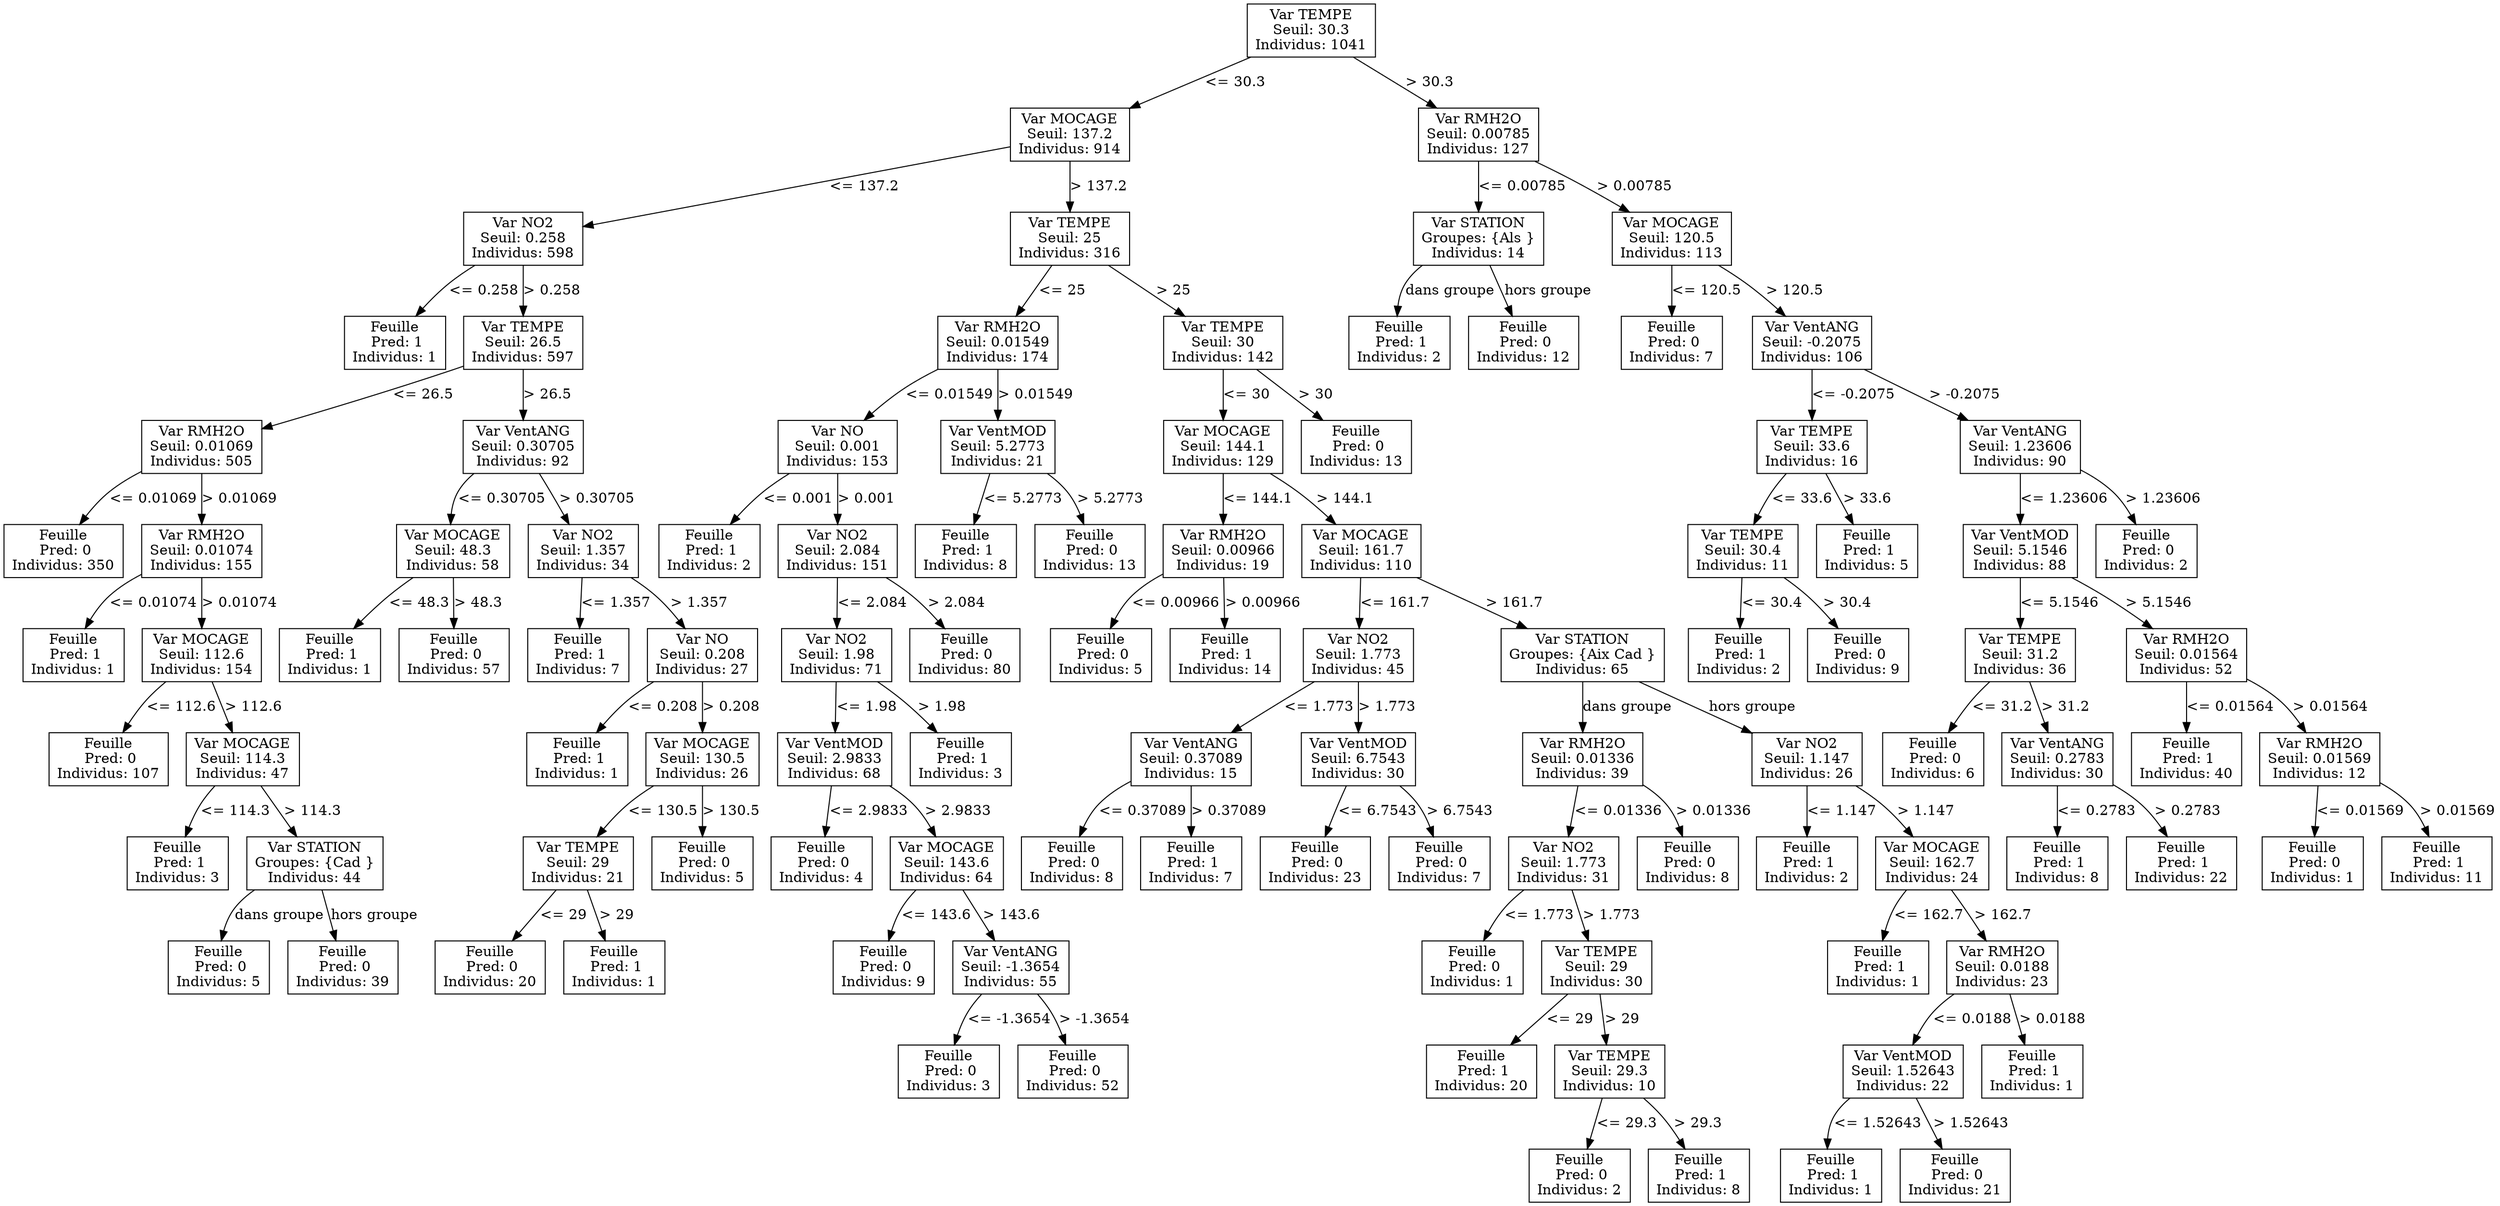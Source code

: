 digraph Arbre {
  node [shape=box];
  0 [label="Var TEMPE\nSeuil: 30.3\nIndividus: 1041"];
  1 [label="Var MOCAGE\nSeuil: 137.2\nIndividus: 914"];
  2 [label="Var NO2\nSeuil: 0.258\nIndividus: 598"];
  3 [label="Feuille\n Pred: 1\nIndividus: 1"];
  2 -> 3 [label="<= 0.258"];
  4 [label="Var TEMPE\nSeuil: 26.5\nIndividus: 597"];
  5 [label="Var RMH2O\nSeuil: 0.01069\nIndividus: 505"];
  6 [label="Feuille\n Pred: 0\nIndividus: 350"];
  5 -> 6 [label="<= 0.01069"];
  7 [label="Var RMH2O\nSeuil: 0.01074\nIndividus: 155"];
  8 [label="Feuille\n Pred: 1\nIndividus: 1"];
  7 -> 8 [label="<= 0.01074"];
  9 [label="Var MOCAGE\nSeuil: 112.6\nIndividus: 154"];
  10 [label="Feuille\n Pred: 0\nIndividus: 107"];
  9 -> 10 [label="<= 112.6"];
  11 [label="Var MOCAGE\nSeuil: 114.3\nIndividus: 47"];
  12 [label="Feuille\n Pred: 1\nIndividus: 3"];
  11 -> 12 [label="<= 114.3"];
  13 [label="Var STATION\nGroupes: {Cad }\nIndividus: 44"];
  14 [label="Feuille\n Pred: 0\nIndividus: 5"];
  13 -> 14 [label="dans groupe"];
  15 [label="Feuille\n Pred: 0\nIndividus: 39"];
  13 -> 15 [label="hors groupe"];
  11 -> 13 [label="> 114.3"];
  9 -> 11 [label="> 112.6"];
  7 -> 9 [label="> 0.01074"];
  5 -> 7 [label="> 0.01069"];
  4 -> 5 [label="<= 26.5"];
  16 [label="Var VentANG\nSeuil: 0.30705\nIndividus: 92"];
  17 [label="Var MOCAGE\nSeuil: 48.3\nIndividus: 58"];
  18 [label="Feuille\n Pred: 1\nIndividus: 1"];
  17 -> 18 [label="<= 48.3"];
  19 [label="Feuille\n Pred: 0\nIndividus: 57"];
  17 -> 19 [label="> 48.3"];
  16 -> 17 [label="<= 0.30705"];
  20 [label="Var NO2\nSeuil: 1.357\nIndividus: 34"];
  21 [label="Feuille\n Pred: 1\nIndividus: 7"];
  20 -> 21 [label="<= 1.357"];
  22 [label="Var NO\nSeuil: 0.208\nIndividus: 27"];
  23 [label="Feuille\n Pred: 1\nIndividus: 1"];
  22 -> 23 [label="<= 0.208"];
  24 [label="Var MOCAGE\nSeuil: 130.5\nIndividus: 26"];
  25 [label="Var TEMPE\nSeuil: 29\nIndividus: 21"];
  26 [label="Feuille\n Pred: 0\nIndividus: 20"];
  25 -> 26 [label="<= 29"];
  27 [label="Feuille\n Pred: 1\nIndividus: 1"];
  25 -> 27 [label="> 29"];
  24 -> 25 [label="<= 130.5"];
  28 [label="Feuille\n Pred: 0\nIndividus: 5"];
  24 -> 28 [label="> 130.5"];
  22 -> 24 [label="> 0.208"];
  20 -> 22 [label="> 1.357"];
  16 -> 20 [label="> 0.30705"];
  4 -> 16 [label="> 26.5"];
  2 -> 4 [label="> 0.258"];
  1 -> 2 [label="<= 137.2"];
  29 [label="Var TEMPE\nSeuil: 25\nIndividus: 316"];
  30 [label="Var RMH2O\nSeuil: 0.01549\nIndividus: 174"];
  31 [label="Var NO\nSeuil: 0.001\nIndividus: 153"];
  32 [label="Feuille\n Pred: 1\nIndividus: 2"];
  31 -> 32 [label="<= 0.001"];
  33 [label="Var NO2\nSeuil: 2.084\nIndividus: 151"];
  34 [label="Var NO2\nSeuil: 1.98\nIndividus: 71"];
  35 [label="Var VentMOD\nSeuil: 2.9833\nIndividus: 68"];
  36 [label="Feuille\n Pred: 0\nIndividus: 4"];
  35 -> 36 [label="<= 2.9833"];
  37 [label="Var MOCAGE\nSeuil: 143.6\nIndividus: 64"];
  38 [label="Feuille\n Pred: 0\nIndividus: 9"];
  37 -> 38 [label="<= 143.6"];
  39 [label="Var VentANG\nSeuil: -1.3654\nIndividus: 55"];
  40 [label="Feuille\n Pred: 0\nIndividus: 3"];
  39 -> 40 [label="<= -1.3654"];
  41 [label="Feuille\n Pred: 0\nIndividus: 52"];
  39 -> 41 [label="> -1.3654"];
  37 -> 39 [label="> 143.6"];
  35 -> 37 [label="> 2.9833"];
  34 -> 35 [label="<= 1.98"];
  42 [label="Feuille\n Pred: 1\nIndividus: 3"];
  34 -> 42 [label="> 1.98"];
  33 -> 34 [label="<= 2.084"];
  43 [label="Feuille\n Pred: 0\nIndividus: 80"];
  33 -> 43 [label="> 2.084"];
  31 -> 33 [label="> 0.001"];
  30 -> 31 [label="<= 0.01549"];
  44 [label="Var VentMOD\nSeuil: 5.2773\nIndividus: 21"];
  45 [label="Feuille\n Pred: 1\nIndividus: 8"];
  44 -> 45 [label="<= 5.2773"];
  46 [label="Feuille\n Pred: 0\nIndividus: 13"];
  44 -> 46 [label="> 5.2773"];
  30 -> 44 [label="> 0.01549"];
  29 -> 30 [label="<= 25"];
  47 [label="Var TEMPE\nSeuil: 30\nIndividus: 142"];
  48 [label="Var MOCAGE\nSeuil: 144.1\nIndividus: 129"];
  49 [label="Var RMH2O\nSeuil: 0.00966\nIndividus: 19"];
  50 [label="Feuille\n Pred: 0\nIndividus: 5"];
  49 -> 50 [label="<= 0.00966"];
  51 [label="Feuille\n Pred: 1\nIndividus: 14"];
  49 -> 51 [label="> 0.00966"];
  48 -> 49 [label="<= 144.1"];
  52 [label="Var MOCAGE\nSeuil: 161.7\nIndividus: 110"];
  53 [label="Var NO2\nSeuil: 1.773\nIndividus: 45"];
  54 [label="Var VentANG\nSeuil: 0.37089\nIndividus: 15"];
  55 [label="Feuille\n Pred: 0\nIndividus: 8"];
  54 -> 55 [label="<= 0.37089"];
  56 [label="Feuille\n Pred: 1\nIndividus: 7"];
  54 -> 56 [label="> 0.37089"];
  53 -> 54 [label="<= 1.773"];
  57 [label="Var VentMOD\nSeuil: 6.7543\nIndividus: 30"];
  58 [label="Feuille\n Pred: 0\nIndividus: 23"];
  57 -> 58 [label="<= 6.7543"];
  59 [label="Feuille\n Pred: 0\nIndividus: 7"];
  57 -> 59 [label="> 6.7543"];
  53 -> 57 [label="> 1.773"];
  52 -> 53 [label="<= 161.7"];
  60 [label="Var STATION\nGroupes: {Aix Cad }\nIndividus: 65"];
  61 [label="Var RMH2O\nSeuil: 0.01336\nIndividus: 39"];
  62 [label="Var NO2\nSeuil: 1.773\nIndividus: 31"];
  63 [label="Feuille\n Pred: 0\nIndividus: 1"];
  62 -> 63 [label="<= 1.773"];
  64 [label="Var TEMPE\nSeuil: 29\nIndividus: 30"];
  65 [label="Feuille\n Pred: 1\nIndividus: 20"];
  64 -> 65 [label="<= 29"];
  66 [label="Var TEMPE\nSeuil: 29.3\nIndividus: 10"];
  67 [label="Feuille\n Pred: 0\nIndividus: 2"];
  66 -> 67 [label="<= 29.3"];
  68 [label="Feuille\n Pred: 1\nIndividus: 8"];
  66 -> 68 [label="> 29.3"];
  64 -> 66 [label="> 29"];
  62 -> 64 [label="> 1.773"];
  61 -> 62 [label="<= 0.01336"];
  69 [label="Feuille\n Pred: 0\nIndividus: 8"];
  61 -> 69 [label="> 0.01336"];
  60 -> 61 [label="dans groupe"];
  70 [label="Var NO2\nSeuil: 1.147\nIndividus: 26"];
  71 [label="Feuille\n Pred: 1\nIndividus: 2"];
  70 -> 71 [label="<= 1.147"];
  72 [label="Var MOCAGE\nSeuil: 162.7\nIndividus: 24"];
  73 [label="Feuille\n Pred: 1\nIndividus: 1"];
  72 -> 73 [label="<= 162.7"];
  74 [label="Var RMH2O\nSeuil: 0.0188\nIndividus: 23"];
  75 [label="Var VentMOD\nSeuil: 1.52643\nIndividus: 22"];
  76 [label="Feuille\n Pred: 1\nIndividus: 1"];
  75 -> 76 [label="<= 1.52643"];
  77 [label="Feuille\n Pred: 0\nIndividus: 21"];
  75 -> 77 [label="> 1.52643"];
  74 -> 75 [label="<= 0.0188"];
  78 [label="Feuille\n Pred: 1\nIndividus: 1"];
  74 -> 78 [label="> 0.0188"];
  72 -> 74 [label="> 162.7"];
  70 -> 72 [label="> 1.147"];
  60 -> 70 [label="hors groupe"];
  52 -> 60 [label="> 161.7"];
  48 -> 52 [label="> 144.1"];
  47 -> 48 [label="<= 30"];
  79 [label="Feuille\n Pred: 0\nIndividus: 13"];
  47 -> 79 [label="> 30"];
  29 -> 47 [label="> 25"];
  1 -> 29 [label="> 137.2"];
  0 -> 1 [label="<= 30.3"];
  80 [label="Var RMH2O\nSeuil: 0.00785\nIndividus: 127"];
  81 [label="Var STATION\nGroupes: {Als }\nIndividus: 14"];
  82 [label="Feuille\n Pred: 1\nIndividus: 2"];
  81 -> 82 [label="dans groupe"];
  83 [label="Feuille\n Pred: 0\nIndividus: 12"];
  81 -> 83 [label="hors groupe"];
  80 -> 81 [label="<= 0.00785"];
  84 [label="Var MOCAGE\nSeuil: 120.5\nIndividus: 113"];
  85 [label="Feuille\n Pred: 0\nIndividus: 7"];
  84 -> 85 [label="<= 120.5"];
  86 [label="Var VentANG\nSeuil: -0.2075\nIndividus: 106"];
  87 [label="Var TEMPE\nSeuil: 33.6\nIndividus: 16"];
  88 [label="Var TEMPE\nSeuil: 30.4\nIndividus: 11"];
  89 [label="Feuille\n Pred: 1\nIndividus: 2"];
  88 -> 89 [label="<= 30.4"];
  90 [label="Feuille\n Pred: 0\nIndividus: 9"];
  88 -> 90 [label="> 30.4"];
  87 -> 88 [label="<= 33.6"];
  91 [label="Feuille\n Pred: 1\nIndividus: 5"];
  87 -> 91 [label="> 33.6"];
  86 -> 87 [label="<= -0.2075"];
  92 [label="Var VentANG\nSeuil: 1.23606\nIndividus: 90"];
  93 [label="Var VentMOD\nSeuil: 5.1546\nIndividus: 88"];
  94 [label="Var TEMPE\nSeuil: 31.2\nIndividus: 36"];
  95 [label="Feuille\n Pred: 0\nIndividus: 6"];
  94 -> 95 [label="<= 31.2"];
  96 [label="Var VentANG\nSeuil: 0.2783\nIndividus: 30"];
  97 [label="Feuille\n Pred: 1\nIndividus: 8"];
  96 -> 97 [label="<= 0.2783"];
  98 [label="Feuille\n Pred: 1\nIndividus: 22"];
  96 -> 98 [label="> 0.2783"];
  94 -> 96 [label="> 31.2"];
  93 -> 94 [label="<= 5.1546"];
  99 [label="Var RMH2O\nSeuil: 0.01564\nIndividus: 52"];
  100 [label="Feuille\n Pred: 1\nIndividus: 40"];
  99 -> 100 [label="<= 0.01564"];
  101 [label="Var RMH2O\nSeuil: 0.01569\nIndividus: 12"];
  102 [label="Feuille\n Pred: 0\nIndividus: 1"];
  101 -> 102 [label="<= 0.01569"];
  103 [label="Feuille\n Pred: 1\nIndividus: 11"];
  101 -> 103 [label="> 0.01569"];
  99 -> 101 [label="> 0.01564"];
  93 -> 99 [label="> 5.1546"];
  92 -> 93 [label="<= 1.23606"];
  104 [label="Feuille\n Pred: 0\nIndividus: 2"];
  92 -> 104 [label="> 1.23606"];
  86 -> 92 [label="> -0.2075"];
  84 -> 86 [label="> 120.5"];
  80 -> 84 [label="> 0.00785"];
  0 -> 80 [label="> 30.3"];
}
